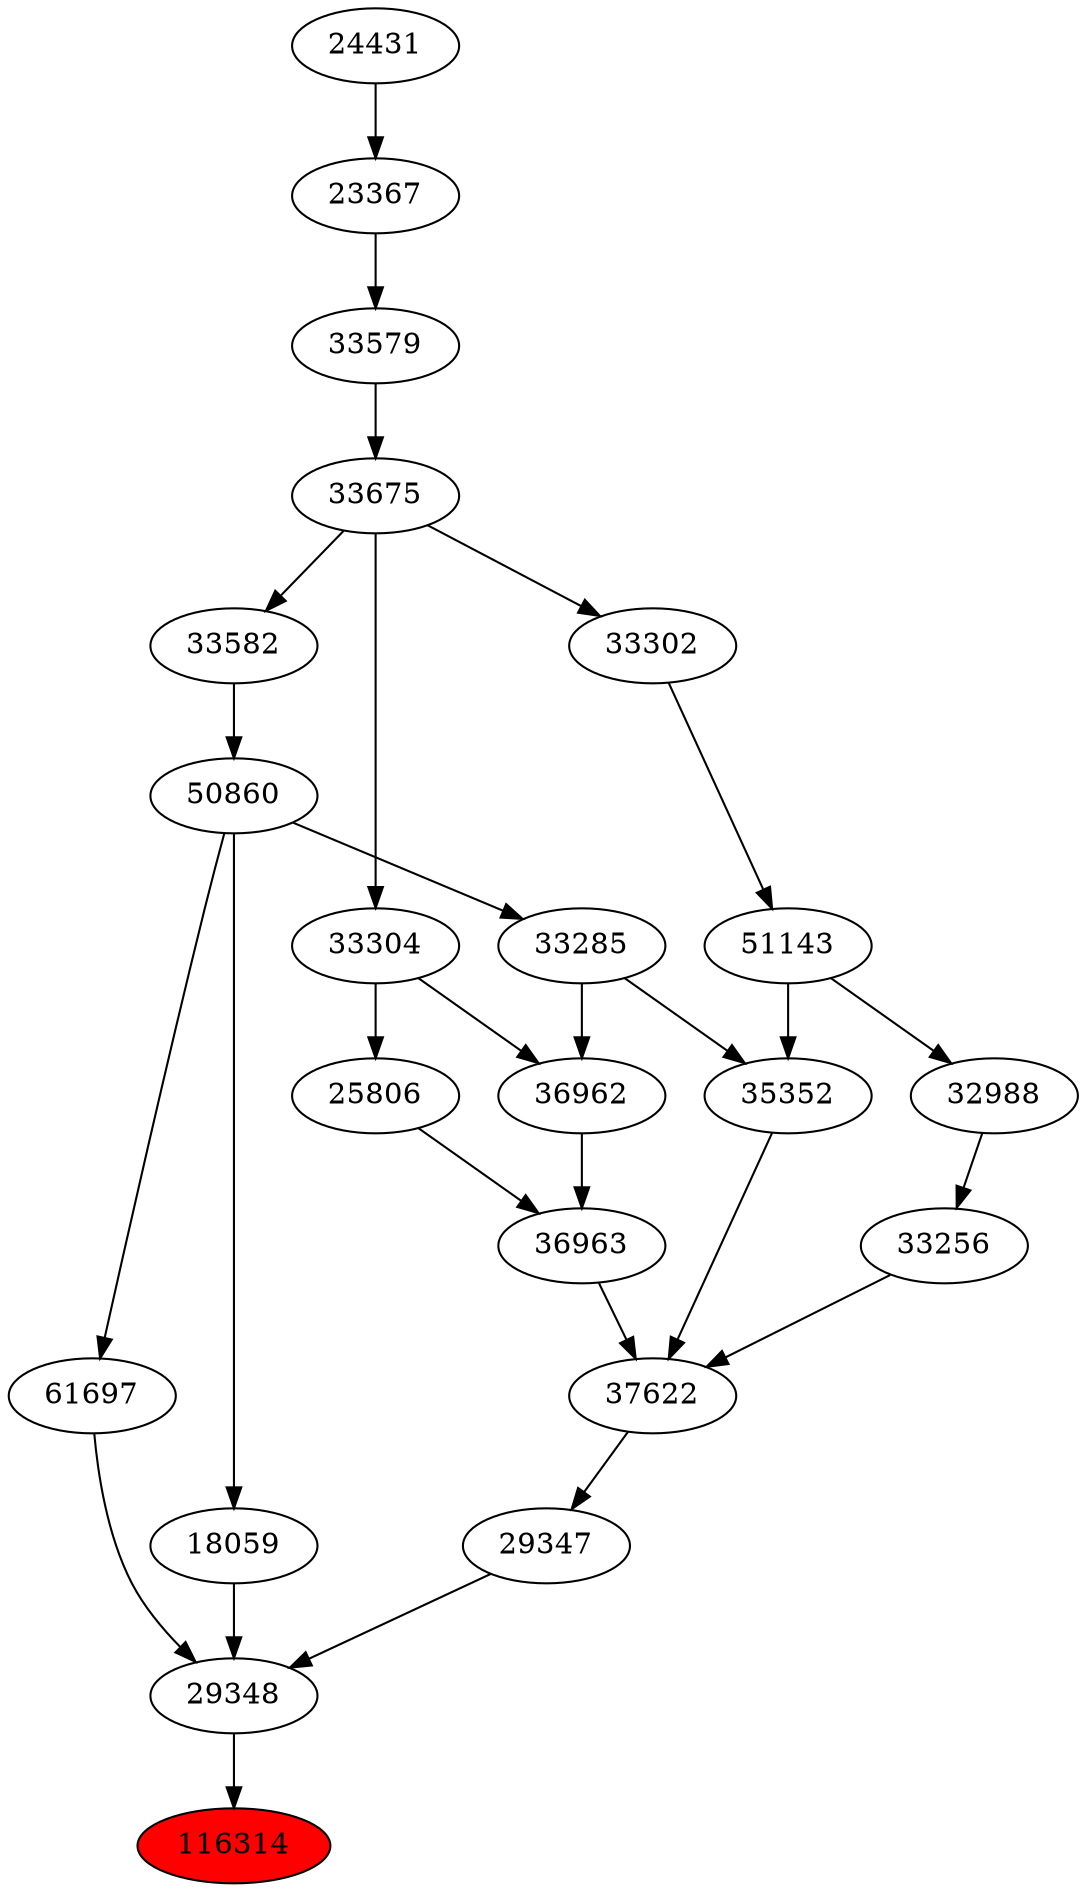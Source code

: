 strict digraph{ 
116314 [label="116314" fillcolor=red style=filled]
29348 -> 116314
29348 [label="29348"]
61697 -> 29348
18059 -> 29348
29347 -> 29348
61697 [label="61697"]
50860 -> 61697
18059 [label="18059"]
50860 -> 18059
29347 [label="29347"]
37622 -> 29347
50860 [label="50860"]
33582 -> 50860
37622 [label="37622"]
36963 -> 37622
35352 -> 37622
33256 -> 37622
33582 [label="33582"]
33675 -> 33582
36963 [label="36963"]
36962 -> 36963
25806 -> 36963
35352 [label="35352"]
33285 -> 35352
51143 -> 35352
33256 [label="33256"]
32988 -> 33256
33675 [label="33675"]
33579 -> 33675
36962 [label="36962"]
33285 -> 36962
33304 -> 36962
25806 [label="25806"]
33304 -> 25806
33285 [label="33285"]
50860 -> 33285
51143 [label="51143"]
33302 -> 51143
32988 [label="32988"]
51143 -> 32988
33579 [label="33579"]
23367 -> 33579
33304 [label="33304"]
33675 -> 33304
33302 [label="33302"]
33675 -> 33302
23367 [label="23367"]
24431 -> 23367
24431 [label="24431"]
}